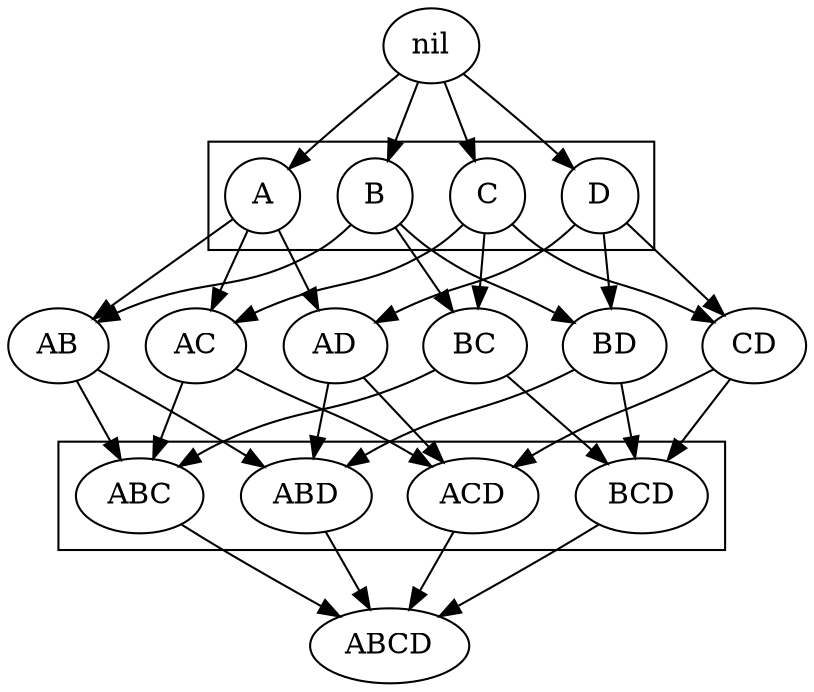 digraph G {

  node [fillcolor = white, color = "#000000", style = filled, width=0.5, height=0.5];
  edge [color = "#000000"];
        
  nil [texlbl = "\emph{True}"];
  subgraph cluster_1 {
    //label = "Specific Boundary Set";
    A [texlbl = "$A$"];
    B [texlbl = "$B$"];
    C [texlbl = "$C$"];
    D [texlbl = "$D$"];
  }
  AB [texlbl = "$A \wedge B$"];
  AC [texlbl = "$A \wedge C$"];
  AD [texlbl = "$A \wedge D$"];
  BC [texlbl = "$B \wedge C$"];
  BD [texlbl = "$B \wedge D$"];
  CD [texlbl = "$C \wedge D$"];
  subgraph cluster_2 {
    //label = "General Boundary Set";
    ABC [texlbl = "$A \wedge B \wedge C$"];
    ABD [texlbl = "$A \wedge B \wedge D$"];
    ACD [texlbl = "$A \wedge C \wedge D$"];
    BCD [texlbl = "$B \wedge C \wedge D$"];
  }
  ABCD [texlbl = "$A \wedge B \wedge C \wedge D$"];
  
  nil -> A [style="-triangle 45"];
  nil -> B [style="-triangle 45"];
  nil -> C [style="-triangle 45"];
  nil -> D [style="-triangle 45"];
  A -> AB [style="-triangle 45"];
  A -> AC [style="-triangle 45"];
  A -> AD [style="-triangle 45"];
  B -> AB [style="-triangle 45"];
  B -> BC [style="-triangle 45"];
  B -> BD [style="-triangle 45"];
  C -> AC [style="-triangle 45"];
  C -> BC [style="-triangle 45"];
  C -> CD [style="-triangle 45"];
  D -> AD [style="-triangle 45"];
  D -> BD [style="-triangle 45"];
  D -> CD [style="-triangle 45"];
  AB -> ABC [style="-triangle 45"];
  AB -> ABD [style="-triangle 45"];
  AC -> ABC [style="-triangle 45"];
  AC -> ACD [style="-triangle 45"];
  AD -> ABD [style="-triangle 45"];
  AD -> ACD [style="-triangle 45"];
  BC -> ABC [style="-triangle 45"];
  BC -> BCD [style="-triangle 45"];
  BD -> ABD [style="-triangle 45"];
  BD -> BCD [style="-triangle 45"];
  CD -> ACD [style="-triangle 45"];
  CD -> BCD [style="-triangle 45"];
  ABC -> ABCD [style="-triangle 45"];
  ABD -> ABCD [style="-triangle 45"];
  ACD -> ABCD [style="-triangle 45"];
  BCD -> ABCD [style="-triangle 45"];

}
